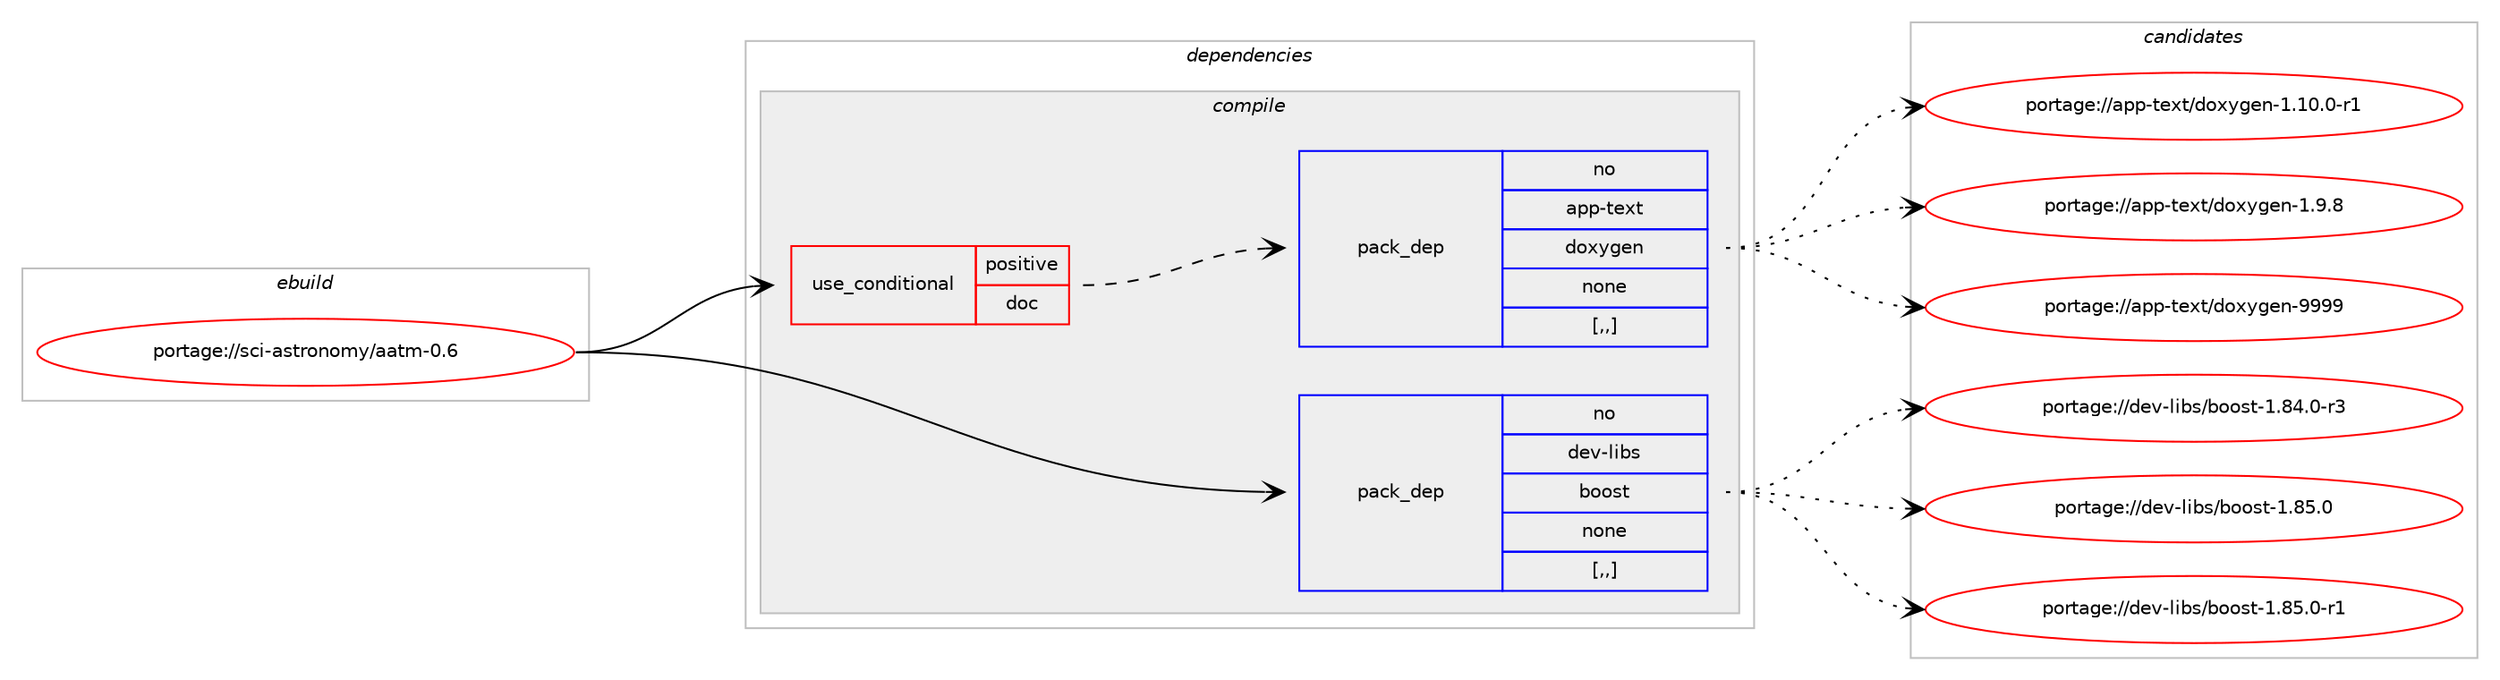 digraph prolog {

# *************
# Graph options
# *************

newrank=true;
concentrate=true;
compound=true;
graph [rankdir=LR,fontname=Helvetica,fontsize=10,ranksep=1.5];#, ranksep=2.5, nodesep=0.2];
edge  [arrowhead=vee];
node  [fontname=Helvetica,fontsize=10];

# **********
# The ebuild
# **********

subgraph cluster_leftcol {
color=gray;
rank=same;
label=<<i>ebuild</i>>;
id [label="portage://sci-astronomy/aatm-0.6", color=red, width=4, href="../sci-astronomy/aatm-0.6.svg"];
}

# ****************
# The dependencies
# ****************

subgraph cluster_midcol {
color=gray;
label=<<i>dependencies</i>>;
subgraph cluster_compile {
fillcolor="#eeeeee";
style=filled;
label=<<i>compile</i>>;
subgraph cond101056 {
dependency381849 [label=<<TABLE BORDER="0" CELLBORDER="1" CELLSPACING="0" CELLPADDING="4"><TR><TD ROWSPAN="3" CELLPADDING="10">use_conditional</TD></TR><TR><TD>positive</TD></TR><TR><TD>doc</TD></TR></TABLE>>, shape=none, color=red];
subgraph pack278050 {
dependency381850 [label=<<TABLE BORDER="0" CELLBORDER="1" CELLSPACING="0" CELLPADDING="4" WIDTH="220"><TR><TD ROWSPAN="6" CELLPADDING="30">pack_dep</TD></TR><TR><TD WIDTH="110">no</TD></TR><TR><TD>app-text</TD></TR><TR><TD>doxygen</TD></TR><TR><TD>none</TD></TR><TR><TD>[,,]</TD></TR></TABLE>>, shape=none, color=blue];
}
dependency381849:e -> dependency381850:w [weight=20,style="dashed",arrowhead="vee"];
}
id:e -> dependency381849:w [weight=20,style="solid",arrowhead="vee"];
subgraph pack278051 {
dependency381851 [label=<<TABLE BORDER="0" CELLBORDER="1" CELLSPACING="0" CELLPADDING="4" WIDTH="220"><TR><TD ROWSPAN="6" CELLPADDING="30">pack_dep</TD></TR><TR><TD WIDTH="110">no</TD></TR><TR><TD>dev-libs</TD></TR><TR><TD>boost</TD></TR><TR><TD>none</TD></TR><TR><TD>[,,]</TD></TR></TABLE>>, shape=none, color=blue];
}
id:e -> dependency381851:w [weight=20,style="solid",arrowhead="vee"];
}
subgraph cluster_compileandrun {
fillcolor="#eeeeee";
style=filled;
label=<<i>compile and run</i>>;
}
subgraph cluster_run {
fillcolor="#eeeeee";
style=filled;
label=<<i>run</i>>;
}
}

# **************
# The candidates
# **************

subgraph cluster_choices {
rank=same;
color=gray;
label=<<i>candidates</i>>;

subgraph choice278050 {
color=black;
nodesep=1;
choice971121124511610112011647100111120121103101110454946494846484511449 [label="portage://app-text/doxygen-1.10.0-r1", color=red, width=4,href="../app-text/doxygen-1.10.0-r1.svg"];
choice971121124511610112011647100111120121103101110454946574656 [label="portage://app-text/doxygen-1.9.8", color=red, width=4,href="../app-text/doxygen-1.9.8.svg"];
choice9711211245116101120116471001111201211031011104557575757 [label="portage://app-text/doxygen-9999", color=red, width=4,href="../app-text/doxygen-9999.svg"];
dependency381850:e -> choice971121124511610112011647100111120121103101110454946494846484511449:w [style=dotted,weight="100"];
dependency381850:e -> choice971121124511610112011647100111120121103101110454946574656:w [style=dotted,weight="100"];
dependency381850:e -> choice9711211245116101120116471001111201211031011104557575757:w [style=dotted,weight="100"];
}
subgraph choice278051 {
color=black;
nodesep=1;
choice10010111845108105981154798111111115116454946565246484511451 [label="portage://dev-libs/boost-1.84.0-r3", color=red, width=4,href="../dev-libs/boost-1.84.0-r3.svg"];
choice1001011184510810598115479811111111511645494656534648 [label="portage://dev-libs/boost-1.85.0", color=red, width=4,href="../dev-libs/boost-1.85.0.svg"];
choice10010111845108105981154798111111115116454946565346484511449 [label="portage://dev-libs/boost-1.85.0-r1", color=red, width=4,href="../dev-libs/boost-1.85.0-r1.svg"];
dependency381851:e -> choice10010111845108105981154798111111115116454946565246484511451:w [style=dotted,weight="100"];
dependency381851:e -> choice1001011184510810598115479811111111511645494656534648:w [style=dotted,weight="100"];
dependency381851:e -> choice10010111845108105981154798111111115116454946565346484511449:w [style=dotted,weight="100"];
}
}

}

